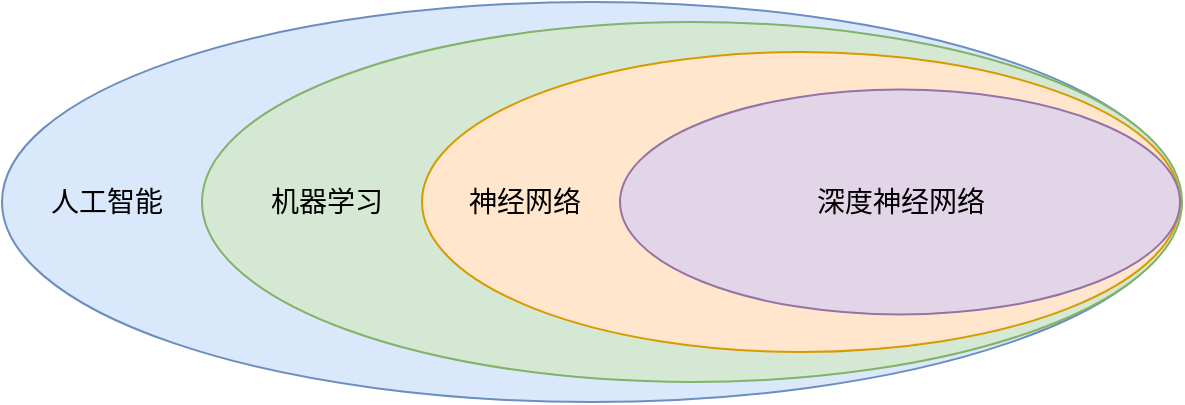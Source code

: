 <mxfile version="20.2.2" type="github">
  <diagram id="-kwm4zXC5V6IKQWHQNKP" name="Page-1">
    <mxGraphModel dx="623" dy="501" grid="1" gridSize="10" guides="1" tooltips="1" connect="1" arrows="1" fold="1" page="1" pageScale="1" pageWidth="850" pageHeight="1100" math="0" shadow="0">
      <root>
        <mxCell id="0" />
        <mxCell id="1" parent="0" />
        <mxCell id="14TpTyOr0IPBeoI9CRgX-4" value="" style="ellipse;whiteSpace=wrap;html=1;fillColor=#dae8fc;strokeColor=#6c8ebf;" vertex="1" parent="1">
          <mxGeometry x="20" y="170" width="589" height="200" as="geometry" />
        </mxCell>
        <mxCell id="14TpTyOr0IPBeoI9CRgX-1" value="" style="ellipse;whiteSpace=wrap;html=1;fillColor=#d5e8d4;strokeColor=#82b366;" vertex="1" parent="1">
          <mxGeometry x="120" y="180" width="490" height="180" as="geometry" />
        </mxCell>
        <mxCell id="14TpTyOr0IPBeoI9CRgX-2" value="" style="ellipse;whiteSpace=wrap;html=1;fillColor=#ffe6cc;strokeColor=#d79b00;" vertex="1" parent="1">
          <mxGeometry x="230" y="195" width="379" height="150" as="geometry" />
        </mxCell>
        <mxCell id="14TpTyOr0IPBeoI9CRgX-3" value="" style="ellipse;whiteSpace=wrap;html=1;fillColor=#e1d5e7;strokeColor=#9673a6;" vertex="1" parent="1">
          <mxGeometry x="329" y="213.75" width="280" height="112.5" as="geometry" />
        </mxCell>
        <mxCell id="14TpTyOr0IPBeoI9CRgX-5" value="深度神经网络" style="text;html=1;strokeColor=none;fillColor=none;align=center;verticalAlign=middle;whiteSpace=wrap;rounded=0;fontSize=14;" vertex="1" parent="1">
          <mxGeometry x="421.5" y="255" width="95" height="30" as="geometry" />
        </mxCell>
        <mxCell id="14TpTyOr0IPBeoI9CRgX-6" value="人工智能" style="text;html=1;strokeColor=none;fillColor=none;align=center;verticalAlign=middle;whiteSpace=wrap;rounded=0;fontSize=14;" vertex="1" parent="1">
          <mxGeometry x="25" y="255" width="95" height="30" as="geometry" />
        </mxCell>
        <mxCell id="14TpTyOr0IPBeoI9CRgX-7" value="机器学习" style="text;html=1;strokeColor=none;fillColor=none;align=center;verticalAlign=middle;whiteSpace=wrap;rounded=0;fontSize=14;" vertex="1" parent="1">
          <mxGeometry x="135" y="255" width="95" height="30" as="geometry" />
        </mxCell>
        <mxCell id="14TpTyOr0IPBeoI9CRgX-8" value="神经网络" style="text;html=1;strokeColor=none;fillColor=none;align=center;verticalAlign=middle;whiteSpace=wrap;rounded=0;fontSize=14;" vertex="1" parent="1">
          <mxGeometry x="234" y="255" width="95" height="30" as="geometry" />
        </mxCell>
      </root>
    </mxGraphModel>
  </diagram>
</mxfile>
